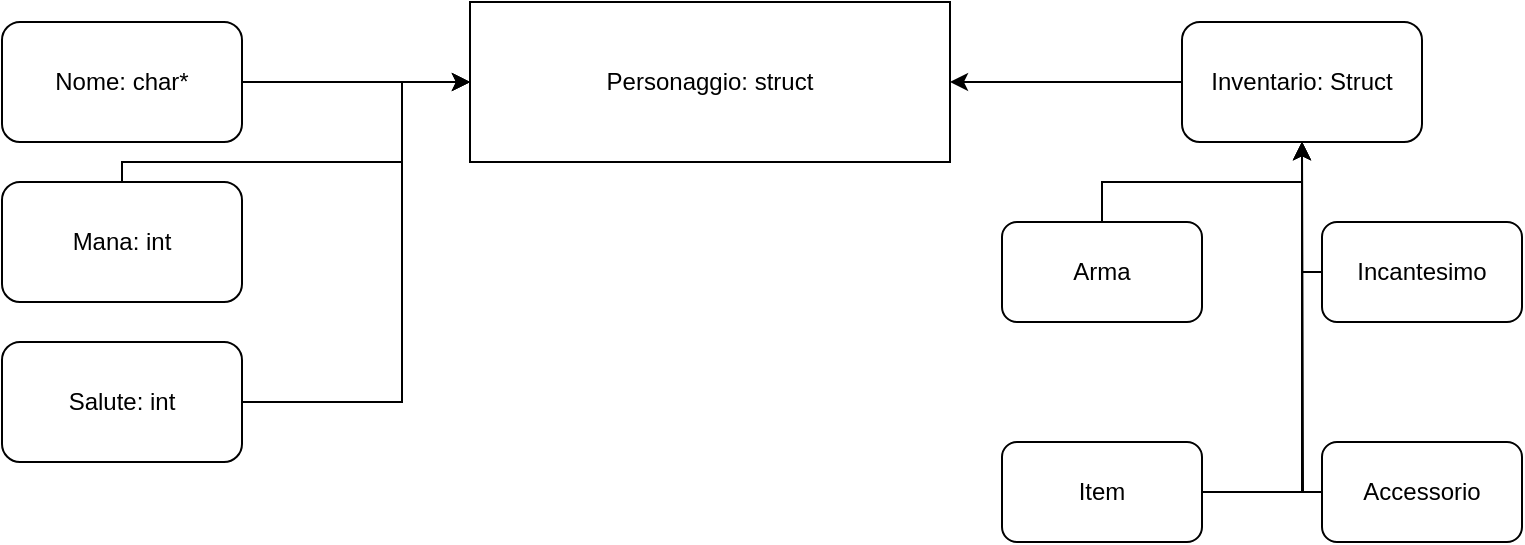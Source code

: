 <mxfile version="14.4.6" type="github">
  <diagram id="rFE8vZMOYVn4h3HElNzp" name="Page-1">
    <mxGraphModel dx="1422" dy="735" grid="1" gridSize="10" guides="1" tooltips="1" connect="1" arrows="1" fold="1" page="1" pageScale="1" pageWidth="827" pageHeight="1169" math="0" shadow="0">
      <root>
        <mxCell id="0" />
        <mxCell id="1" parent="0" />
        <mxCell id="DwexcD54_K2qV1zHNieI-9" value="Personaggio: struct" style="rounded=0;whiteSpace=wrap;html=1;" vertex="1" parent="1">
          <mxGeometry x="274" y="10" width="240" height="80" as="geometry" />
        </mxCell>
        <mxCell id="DwexcD54_K2qV1zHNieI-29" style="edgeStyle=orthogonalEdgeStyle;rounded=0;orthogonalLoop=1;jettySize=auto;html=1;entryX=0;entryY=0.5;entryDx=0;entryDy=0;" edge="1" parent="1" source="DwexcD54_K2qV1zHNieI-11" target="DwexcD54_K2qV1zHNieI-9">
          <mxGeometry relative="1" as="geometry" />
        </mxCell>
        <mxCell id="DwexcD54_K2qV1zHNieI-11" value="Nome: char*" style="rounded=1;whiteSpace=wrap;html=1;" vertex="1" parent="1">
          <mxGeometry x="40" y="20" width="120" height="60" as="geometry" />
        </mxCell>
        <mxCell id="DwexcD54_K2qV1zHNieI-31" style="edgeStyle=orthogonalEdgeStyle;rounded=0;orthogonalLoop=1;jettySize=auto;html=1;entryX=0;entryY=0.5;entryDx=0;entryDy=0;" edge="1" parent="1" source="DwexcD54_K2qV1zHNieI-12" target="DwexcD54_K2qV1zHNieI-9">
          <mxGeometry relative="1" as="geometry">
            <Array as="points">
              <mxPoint x="240" y="210" />
              <mxPoint x="240" y="50" />
            </Array>
          </mxGeometry>
        </mxCell>
        <mxCell id="DwexcD54_K2qV1zHNieI-12" value="Salute: int" style="rounded=1;whiteSpace=wrap;html=1;" vertex="1" parent="1">
          <mxGeometry x="40" y="180" width="120" height="60" as="geometry" />
        </mxCell>
        <mxCell id="DwexcD54_K2qV1zHNieI-30" style="edgeStyle=orthogonalEdgeStyle;rounded=0;orthogonalLoop=1;jettySize=auto;html=1;entryX=0;entryY=0.5;entryDx=0;entryDy=0;" edge="1" parent="1" source="DwexcD54_K2qV1zHNieI-13" target="DwexcD54_K2qV1zHNieI-9">
          <mxGeometry relative="1" as="geometry">
            <mxPoint x="260" y="70" as="targetPoint" />
            <Array as="points">
              <mxPoint x="100" y="90" />
              <mxPoint x="240" y="90" />
              <mxPoint x="240" y="50" />
            </Array>
          </mxGeometry>
        </mxCell>
        <mxCell id="DwexcD54_K2qV1zHNieI-13" value="Mana: int" style="rounded=1;whiteSpace=wrap;html=1;" vertex="1" parent="1">
          <mxGeometry x="40" y="100" width="120" height="60" as="geometry" />
        </mxCell>
        <mxCell id="DwexcD54_K2qV1zHNieI-32" style="edgeStyle=orthogonalEdgeStyle;rounded=0;orthogonalLoop=1;jettySize=auto;html=1;entryX=1;entryY=0.5;entryDx=0;entryDy=0;" edge="1" parent="1" source="DwexcD54_K2qV1zHNieI-14" target="DwexcD54_K2qV1zHNieI-9">
          <mxGeometry relative="1" as="geometry" />
        </mxCell>
        <mxCell id="DwexcD54_K2qV1zHNieI-14" value="Inventario: Struct" style="rounded=1;whiteSpace=wrap;html=1;" vertex="1" parent="1">
          <mxGeometry x="630" y="20" width="120" height="60" as="geometry" />
        </mxCell>
        <mxCell id="DwexcD54_K2qV1zHNieI-33" style="edgeStyle=orthogonalEdgeStyle;rounded=0;orthogonalLoop=1;jettySize=auto;html=1;entryX=0.5;entryY=1;entryDx=0;entryDy=0;" edge="1" parent="1" source="DwexcD54_K2qV1zHNieI-21" target="DwexcD54_K2qV1zHNieI-14">
          <mxGeometry relative="1" as="geometry" />
        </mxCell>
        <mxCell id="DwexcD54_K2qV1zHNieI-21" value="Arma" style="rounded=1;whiteSpace=wrap;html=1;" vertex="1" parent="1">
          <mxGeometry x="540" y="120" width="100" height="50" as="geometry" />
        </mxCell>
        <mxCell id="DwexcD54_K2qV1zHNieI-36" style="edgeStyle=orthogonalEdgeStyle;rounded=0;orthogonalLoop=1;jettySize=auto;html=1;" edge="1" parent="1" source="DwexcD54_K2qV1zHNieI-22">
          <mxGeometry relative="1" as="geometry">
            <mxPoint x="690" y="80" as="targetPoint" />
            <Array as="points">
              <mxPoint x="690" y="145" />
            </Array>
          </mxGeometry>
        </mxCell>
        <mxCell id="DwexcD54_K2qV1zHNieI-22" value="Incantesimo" style="rounded=1;whiteSpace=wrap;html=1;" vertex="1" parent="1">
          <mxGeometry x="700" y="120" width="100" height="50" as="geometry" />
        </mxCell>
        <mxCell id="DwexcD54_K2qV1zHNieI-35" style="edgeStyle=orthogonalEdgeStyle;rounded=0;orthogonalLoop=1;jettySize=auto;html=1;" edge="1" parent="1" source="DwexcD54_K2qV1zHNieI-23">
          <mxGeometry relative="1" as="geometry">
            <mxPoint x="690" y="80" as="targetPoint" />
            <Array as="points">
              <mxPoint x="690" y="255" />
            </Array>
          </mxGeometry>
        </mxCell>
        <mxCell id="DwexcD54_K2qV1zHNieI-23" value="Accessorio" style="rounded=1;whiteSpace=wrap;html=1;" vertex="1" parent="1">
          <mxGeometry x="700" y="230" width="100" height="50" as="geometry" />
        </mxCell>
        <mxCell id="DwexcD54_K2qV1zHNieI-34" style="edgeStyle=orthogonalEdgeStyle;rounded=0;orthogonalLoop=1;jettySize=auto;html=1;" edge="1" parent="1" source="DwexcD54_K2qV1zHNieI-24">
          <mxGeometry relative="1" as="geometry">
            <mxPoint x="690" y="80" as="targetPoint" />
          </mxGeometry>
        </mxCell>
        <mxCell id="DwexcD54_K2qV1zHNieI-24" value="Item" style="rounded=1;whiteSpace=wrap;html=1;" vertex="1" parent="1">
          <mxGeometry x="540" y="230" width="100" height="50" as="geometry" />
        </mxCell>
      </root>
    </mxGraphModel>
  </diagram>
</mxfile>
